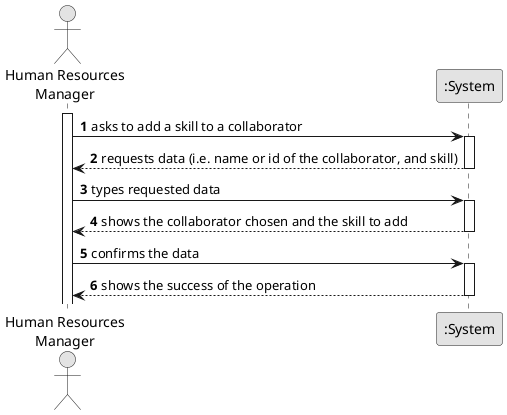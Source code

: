 @startuml
skinparam monochrome true
skinparam packageStyle rectangle
skinparam shadowing false



autonumber

actor "Human Resources\nManager" as Employee
participant ":System" as System

activate Employee

    Employee -> System : asks to add a skill to a collaborator
    activate System


    System --> Employee : requests data (i.e. name or id of the collaborator, and skill)
    deactivate System

    Employee -> System : types requested data
    activate System


    System --> Employee : shows the collaborator chosen and the skill to add
    deactivate System

    Employee -> System : confirms the data
    activate System

    System --> Employee : shows the success of the operation
    deactivate System

@enduml

